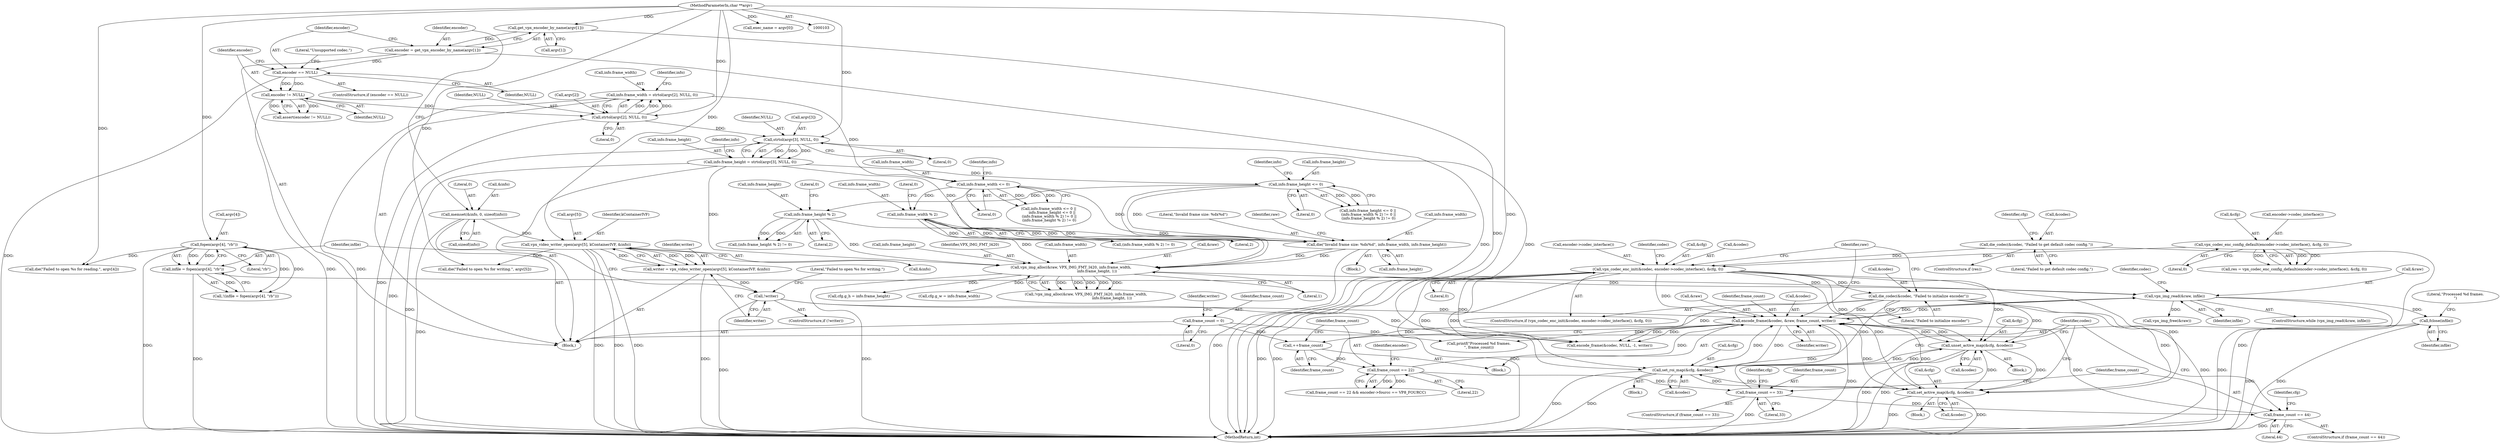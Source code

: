 digraph "0_Android_5a9753fca56f0eeb9f61e342b2fccffc364f9426_7@API" {
"1000448" [label="(Call,fclose(infile))"];
"1000385" [label="(Call,vpx_img_read(&raw, infile))"];
"1000250" [label="(Call,vpx_img_alloc(&raw, VPX_IMG_FMT_I420, info.frame_width,\n                                             info.frame_height, 1))"];
"1000226" [label="(Call,info.frame_width % 2)"];
"1000213" [label="(Call,info.frame_width <= 0)"];
"1000177" [label="(Call,info.frame_width = strtol(argv[2], NULL, 0))"];
"1000181" [label="(Call,strtol(argv[2], NULL, 0))"];
"1000105" [label="(MethodParameterIn,char **argv)"];
"1000167" [label="(Call,encoder != NULL)"];
"1000160" [label="(Call,encoder == NULL)"];
"1000153" [label="(Call,encoder = get_vpx_encoder_by_name(argv[1]))"];
"1000155" [label="(Call,get_vpx_encoder_by_name(argv[1]))"];
"1000240" [label="(Call,die(\"Invalid frame size: %dx%d\", info.frame_width, info.frame_height))"];
"1000187" [label="(Call,info.frame_height = strtol(argv[3], NULL, 0))"];
"1000191" [label="(Call,strtol(argv[3], NULL, 0))"];
"1000233" [label="(Call,info.frame_height % 2)"];
"1000219" [label="(Call,info.frame_height <= 0)"];
"1000430" [label="(Call,encode_frame(&codec, &raw, frame_count, writer))"];
"1000425" [label="(Call,unset_active_map(&cfg, &codec))"];
"1000373" [label="(Call,vpx_codec_enc_init(&codec, encoder->codec_interface(), &cfg, 0))"];
"1000277" [label="(Call,die_codec(&codec, \"Failed to get default codec config.\"))"];
"1000270" [label="(Call,vpx_codec_enc_config_default(encoder->codec_interface(), &cfg, 0))"];
"1000403" [label="(Call,set_roi_map(&cfg, &codec))"];
"1000414" [label="(Call,set_active_map(&cfg, &codec))"];
"1000380" [label="(Call,die_codec(&codec, \"Failed to initialize encoder\"))"];
"1000410" [label="(Call,frame_count == 33)"];
"1000394" [label="(Call,frame_count == 22)"];
"1000390" [label="(Call,++frame_count)"];
"1000114" [label="(Call,frame_count = 0)"];
"1000421" [label="(Call,frame_count == 44)"];
"1000351" [label="(Call,!writer)"];
"1000341" [label="(Call,writer = vpx_video_writer_open(argv[5], kContainerIVF, &info))"];
"1000343" [label="(Call,vpx_video_writer_open(argv[5], kContainerIVF, &info))"];
"1000147" [label="(Call,memset(&info, 0, sizeof(info)))"];
"1000360" [label="(Call,infile = fopen(argv[4], \"rb\"))"];
"1000362" [label="(Call,fopen(argv[4], \"rb\"))"];
"1000227" [label="(Call,info.frame_width)"];
"1000283" [label="(Identifier,cfg)"];
"1000177" [label="(Call,info.frame_width = strtol(argv[2], NULL, 0))"];
"1000241" [label="(Literal,\"Invalid frame size: %dx%d\")"];
"1000438" [label="(Call,encode_frame(&codec, NULL, -1, writer))"];
"1000385" [label="(Call,vpx_img_read(&raw, infile))"];
"1000388" [label="(Identifier,infile)"];
"1000226" [label="(Call,info.frame_width % 2)"];
"1000275" [label="(ControlStructure,if (res))"];
"1000359" [label="(Call,!(infile = fopen(argv[4], \"rb\")))"];
"1000277" [label="(Call,die_codec(&codec, \"Failed to get default codec config.\"))"];
"1000420" [label="(ControlStructure,if (frame_count == 44))"];
"1000252" [label="(Identifier,raw)"];
"1000367" [label="(Call,die(\"Failed to open %s for reading.\", argv[4]))"];
"1000416" [label="(Identifier,cfg)"];
"1000406" [label="(Call,&codec)"];
"1000166" [label="(Call,assert(encoder != NULL))"];
"1000399" [label="(Identifier,encoder)"];
"1000386" [label="(Call,&raw)"];
"1000257" [label="(Call,info.frame_height)"];
"1000187" [label="(Call,info.frame_height = strtol(argv[3], NULL, 0))"];
"1000250" [label="(Call,vpx_img_alloc(&raw, VPX_IMG_FMT_I420, info.frame_width,\n                                             info.frame_height, 1))"];
"1000272" [label="(Call,&cfg)"];
"1000417" [label="(Call,&codec)"];
"1000428" [label="(Call,&codec)"];
"1000213" [label="(Call,info.frame_width <= 0)"];
"1000233" [label="(Call,info.frame_height % 2)"];
"1000432" [label="(Identifier,codec)"];
"1000260" [label="(Literal,1)"];
"1000362" [label="(Call,fopen(argv[4], \"rb\"))"];
"1000450" [label="(Call,printf(\"Processed %d frames.\n\", frame_count))"];
"1000268" [label="(Call,res = vpx_codec_enc_config_default(encoder->codec_interface(), &cfg, 0))"];
"1000225" [label="(Call,(info.frame_width % 2) != 0)"];
"1000188" [label="(Call,info.frame_height)"];
"1000426" [label="(Call,&cfg)"];
"1000404" [label="(Call,&cfg)"];
"1000181" [label="(Call,strtol(argv[2], NULL, 0))"];
"1000270" [label="(Call,vpx_codec_enc_config_default(encoder->codec_interface(), &cfg, 0))"];
"1000185" [label="(Identifier,NULL)"];
"1000423" [label="(Literal,44)"];
"1000165" [label="(Literal,\"Unsupported codec.\")"];
"1000116" [label="(Literal,0)"];
"1000361" [label="(Identifier,infile)"];
"1000366" [label="(Literal,\"rb\")"];
"1000168" [label="(Identifier,encoder)"];
"1000253" [label="(Identifier,VPX_IMG_FMT_I420)"];
"1000424" [label="(Block,)"];
"1000115" [label="(Identifier,frame_count)"];
"1000212" [label="(Call,info.frame_width <= 0 ||\n      info.frame_height <= 0 ||\n (info.frame_width % 2) != 0 ||\n (info.frame_height % 2) != 0)"];
"1000433" [label="(Call,&raw)"];
"1000381" [label="(Call,&codec)"];
"1000230" [label="(Literal,2)"];
"1000159" [label="(ControlStructure,if (encoder == NULL))"];
"1000191" [label="(Call,strtol(argv[3], NULL, 0))"];
"1000105" [label="(MethodParameterIn,char **argv)"];
"1000162" [label="(Identifier,NULL)"];
"1000217" [label="(Literal,0)"];
"1000415" [label="(Call,&cfg)"];
"1000341" [label="(Call,writer = vpx_video_writer_open(argv[5], kContainerIVF, &info))"];
"1000410" [label="(Call,frame_count == 33)"];
"1000189" [label="(Identifier,info)"];
"1000376" [label="(Call,encoder->codec_interface())"];
"1000382" [label="(Identifier,codec)"];
"1000384" [label="(ControlStructure,while (vpx_img_read(&raw, infile)))"];
"1000387" [label="(Identifier,raw)"];
"1000245" [label="(Call,info.frame_height)"];
"1000242" [label="(Call,info.frame_width)"];
"1000352" [label="(Identifier,writer)"];
"1000148" [label="(Call,&info)"];
"1000228" [label="(Identifier,info)"];
"1000153" [label="(Call,encoder = get_vpx_encoder_by_name(argv[1]))"];
"1000350" [label="(ControlStructure,if (!writer))"];
"1000232" [label="(Call,(info.frame_height % 2) != 0)"];
"1000412" [label="(Literal,33)"];
"1000154" [label="(Identifier,encoder)"];
"1000396" [label="(Literal,22)"];
"1000448" [label="(Call,fclose(infile))"];
"1000427" [label="(Identifier,cfg)"];
"1000393" [label="(Call,frame_count == 22 && encoder->fourcc == VP8_FOURCC)"];
"1000451" [label="(Literal,\"Processed %d frames.\n\")"];
"1000151" [label="(Call,sizeof(info))"];
"1000169" [label="(Identifier,NULL)"];
"1000379" [label="(Literal,0)"];
"1000161" [label="(Identifier,encoder)"];
"1000440" [label="(Identifier,codec)"];
"1000409" [label="(ControlStructure,if (frame_count == 33))"];
"1000254" [label="(Call,info.frame_width)"];
"1000114" [label="(Call,frame_count = 0)"];
"1000200" [label="(Identifier,info)"];
"1000186" [label="(Literal,0)"];
"1000411" [label="(Identifier,frame_count)"];
"1000435" [label="(Identifier,frame_count)"];
"1000343" [label="(Call,vpx_video_writer_open(argv[5], kContainerIVF, &info))"];
"1000195" [label="(Identifier,NULL)"];
"1000383" [label="(Literal,\"Failed to initialize encoder\")"];
"1000342" [label="(Identifier,writer)"];
"1000155" [label="(Call,get_vpx_encoder_by_name(argv[1]))"];
"1000380" [label="(Call,die_codec(&codec, \"Failed to initialize encoder\"))"];
"1000377" [label="(Call,&cfg)"];
"1000240" [label="(Call,die(\"Invalid frame size: %dx%d\", info.frame_width, info.frame_height))"];
"1000344" [label="(Call,argv[5])"];
"1000234" [label="(Call,info.frame_height)"];
"1000468" [label="(MethodReturn,int)"];
"1000374" [label="(Call,&codec)"];
"1000363" [label="(Call,argv[4])"];
"1000431" [label="(Call,&codec)"];
"1000351" [label="(Call,!writer)"];
"1000196" [label="(Literal,0)"];
"1000271" [label="(Call,encoder->codec_interface())"];
"1000238" [label="(Literal,0)"];
"1000223" [label="(Literal,0)"];
"1000122" [label="(Identifier,writer)"];
"1000394" [label="(Call,frame_count == 22)"];
"1000147" [label="(Call,memset(&info, 0, sizeof(info)))"];
"1000449" [label="(Identifier,infile)"];
"1000391" [label="(Identifier,frame_count)"];
"1000347" [label="(Identifier,kContainerIVF)"];
"1000414" [label="(Call,set_active_map(&cfg, &codec))"];
"1000288" [label="(Call,cfg.g_h = info.frame_height)"];
"1000192" [label="(Call,argv[3])"];
"1000156" [label="(Call,argv[1])"];
"1000239" [label="(Block,)"];
"1000280" [label="(Literal,\"Failed to get default codec config.\")"];
"1000348" [label="(Call,&info)"];
"1000372" [label="(ControlStructure,if (vpx_codec_enc_init(&codec, encoder->codec_interface(), &cfg, 0)))"];
"1000220" [label="(Call,info.frame_height)"];
"1000150" [label="(Literal,0)"];
"1000436" [label="(Identifier,writer)"];
"1000218" [label="(Call,info.frame_height <= 0 ||\n (info.frame_width % 2) != 0 ||\n (info.frame_height % 2) != 0)"];
"1000389" [label="(Block,)"];
"1000390" [label="(Call,++frame_count)"];
"1000354" [label="(Literal,\"Failed to open %s for writing.\")"];
"1000182" [label="(Call,argv[2])"];
"1000251" [label="(Call,&raw)"];
"1000453" [label="(Call,vpx_img_free(&raw))"];
"1000219" [label="(Call,info.frame_height <= 0)"];
"1000214" [label="(Call,info.frame_width)"];
"1000395" [label="(Identifier,frame_count)"];
"1000178" [label="(Call,info.frame_width)"];
"1000281" [label="(Call,cfg.g_w = info.frame_width)"];
"1000402" [label="(Block,)"];
"1000249" [label="(Call,!vpx_img_alloc(&raw, VPX_IMG_FMT_I420, info.frame_width,\n                                             info.frame_height, 1))"];
"1000413" [label="(Block,)"];
"1000106" [label="(Block,)"];
"1000231" [label="(Literal,0)"];
"1000221" [label="(Identifier,info)"];
"1000425" [label="(Call,unset_active_map(&cfg, &codec))"];
"1000373" [label="(Call,vpx_codec_enc_init(&codec, encoder->codec_interface(), &cfg, 0))"];
"1000237" [label="(Literal,2)"];
"1000430" [label="(Call,encode_frame(&codec, &raw, frame_count, writer))"];
"1000421" [label="(Call,frame_count == 44)"];
"1000360" [label="(Call,infile = fopen(argv[4], \"rb\"))"];
"1000422" [label="(Identifier,frame_count)"];
"1000278" [label="(Call,&codec)"];
"1000353" [label="(Call,die(\"Failed to open %s for writing.\", argv[5]))"];
"1000160" [label="(Call,encoder == NULL)"];
"1000167" [label="(Call,encoder != NULL)"];
"1000403" [label="(Call,set_roi_map(&cfg, &codec))"];
"1000274" [label="(Literal,0)"];
"1000136" [label="(Call,exec_name = argv[0])"];
"1000448" -> "1000106"  [label="AST: "];
"1000448" -> "1000449"  [label="CFG: "];
"1000449" -> "1000448"  [label="AST: "];
"1000451" -> "1000448"  [label="CFG: "];
"1000448" -> "1000468"  [label="DDG: "];
"1000448" -> "1000468"  [label="DDG: "];
"1000385" -> "1000448"  [label="DDG: "];
"1000385" -> "1000384"  [label="AST: "];
"1000385" -> "1000388"  [label="CFG: "];
"1000386" -> "1000385"  [label="AST: "];
"1000388" -> "1000385"  [label="AST: "];
"1000391" -> "1000385"  [label="CFG: "];
"1000440" -> "1000385"  [label="CFG: "];
"1000385" -> "1000468"  [label="DDG: "];
"1000250" -> "1000385"  [label="DDG: "];
"1000430" -> "1000385"  [label="DDG: "];
"1000360" -> "1000385"  [label="DDG: "];
"1000385" -> "1000430"  [label="DDG: "];
"1000385" -> "1000453"  [label="DDG: "];
"1000250" -> "1000249"  [label="AST: "];
"1000250" -> "1000260"  [label="CFG: "];
"1000251" -> "1000250"  [label="AST: "];
"1000253" -> "1000250"  [label="AST: "];
"1000254" -> "1000250"  [label="AST: "];
"1000257" -> "1000250"  [label="AST: "];
"1000260" -> "1000250"  [label="AST: "];
"1000249" -> "1000250"  [label="CFG: "];
"1000250" -> "1000468"  [label="DDG: "];
"1000250" -> "1000249"  [label="DDG: "];
"1000250" -> "1000249"  [label="DDG: "];
"1000250" -> "1000249"  [label="DDG: "];
"1000250" -> "1000249"  [label="DDG: "];
"1000250" -> "1000249"  [label="DDG: "];
"1000226" -> "1000250"  [label="DDG: "];
"1000213" -> "1000250"  [label="DDG: "];
"1000240" -> "1000250"  [label="DDG: "];
"1000240" -> "1000250"  [label="DDG: "];
"1000187" -> "1000250"  [label="DDG: "];
"1000233" -> "1000250"  [label="DDG: "];
"1000219" -> "1000250"  [label="DDG: "];
"1000250" -> "1000281"  [label="DDG: "];
"1000250" -> "1000288"  [label="DDG: "];
"1000226" -> "1000225"  [label="AST: "];
"1000226" -> "1000230"  [label="CFG: "];
"1000227" -> "1000226"  [label="AST: "];
"1000230" -> "1000226"  [label="AST: "];
"1000231" -> "1000226"  [label="CFG: "];
"1000226" -> "1000225"  [label="DDG: "];
"1000226" -> "1000225"  [label="DDG: "];
"1000213" -> "1000226"  [label="DDG: "];
"1000226" -> "1000240"  [label="DDG: "];
"1000213" -> "1000212"  [label="AST: "];
"1000213" -> "1000217"  [label="CFG: "];
"1000214" -> "1000213"  [label="AST: "];
"1000217" -> "1000213"  [label="AST: "];
"1000221" -> "1000213"  [label="CFG: "];
"1000212" -> "1000213"  [label="CFG: "];
"1000213" -> "1000212"  [label="DDG: "];
"1000213" -> "1000212"  [label="DDG: "];
"1000177" -> "1000213"  [label="DDG: "];
"1000213" -> "1000240"  [label="DDG: "];
"1000177" -> "1000106"  [label="AST: "];
"1000177" -> "1000181"  [label="CFG: "];
"1000178" -> "1000177"  [label="AST: "];
"1000181" -> "1000177"  [label="AST: "];
"1000189" -> "1000177"  [label="CFG: "];
"1000177" -> "1000468"  [label="DDG: "];
"1000181" -> "1000177"  [label="DDG: "];
"1000181" -> "1000177"  [label="DDG: "];
"1000181" -> "1000177"  [label="DDG: "];
"1000181" -> "1000186"  [label="CFG: "];
"1000182" -> "1000181"  [label="AST: "];
"1000185" -> "1000181"  [label="AST: "];
"1000186" -> "1000181"  [label="AST: "];
"1000181" -> "1000468"  [label="DDG: "];
"1000105" -> "1000181"  [label="DDG: "];
"1000167" -> "1000181"  [label="DDG: "];
"1000181" -> "1000191"  [label="DDG: "];
"1000105" -> "1000103"  [label="AST: "];
"1000105" -> "1000468"  [label="DDG: "];
"1000105" -> "1000136"  [label="DDG: "];
"1000105" -> "1000155"  [label="DDG: "];
"1000105" -> "1000191"  [label="DDG: "];
"1000105" -> "1000343"  [label="DDG: "];
"1000105" -> "1000353"  [label="DDG: "];
"1000105" -> "1000362"  [label="DDG: "];
"1000105" -> "1000367"  [label="DDG: "];
"1000167" -> "1000166"  [label="AST: "];
"1000167" -> "1000169"  [label="CFG: "];
"1000168" -> "1000167"  [label="AST: "];
"1000169" -> "1000167"  [label="AST: "];
"1000166" -> "1000167"  [label="CFG: "];
"1000167" -> "1000468"  [label="DDG: "];
"1000167" -> "1000166"  [label="DDG: "];
"1000167" -> "1000166"  [label="DDG: "];
"1000160" -> "1000167"  [label="DDG: "];
"1000160" -> "1000167"  [label="DDG: "];
"1000160" -> "1000159"  [label="AST: "];
"1000160" -> "1000162"  [label="CFG: "];
"1000161" -> "1000160"  [label="AST: "];
"1000162" -> "1000160"  [label="AST: "];
"1000165" -> "1000160"  [label="CFG: "];
"1000168" -> "1000160"  [label="CFG: "];
"1000160" -> "1000468"  [label="DDG: "];
"1000153" -> "1000160"  [label="DDG: "];
"1000153" -> "1000106"  [label="AST: "];
"1000153" -> "1000155"  [label="CFG: "];
"1000154" -> "1000153"  [label="AST: "];
"1000155" -> "1000153"  [label="AST: "];
"1000161" -> "1000153"  [label="CFG: "];
"1000153" -> "1000468"  [label="DDG: "];
"1000155" -> "1000153"  [label="DDG: "];
"1000155" -> "1000156"  [label="CFG: "];
"1000156" -> "1000155"  [label="AST: "];
"1000155" -> "1000468"  [label="DDG: "];
"1000240" -> "1000239"  [label="AST: "];
"1000240" -> "1000245"  [label="CFG: "];
"1000241" -> "1000240"  [label="AST: "];
"1000242" -> "1000240"  [label="AST: "];
"1000245" -> "1000240"  [label="AST: "];
"1000252" -> "1000240"  [label="CFG: "];
"1000240" -> "1000468"  [label="DDG: "];
"1000187" -> "1000240"  [label="DDG: "];
"1000233" -> "1000240"  [label="DDG: "];
"1000219" -> "1000240"  [label="DDG: "];
"1000187" -> "1000106"  [label="AST: "];
"1000187" -> "1000191"  [label="CFG: "];
"1000188" -> "1000187"  [label="AST: "];
"1000191" -> "1000187"  [label="AST: "];
"1000200" -> "1000187"  [label="CFG: "];
"1000187" -> "1000468"  [label="DDG: "];
"1000191" -> "1000187"  [label="DDG: "];
"1000191" -> "1000187"  [label="DDG: "];
"1000191" -> "1000187"  [label="DDG: "];
"1000187" -> "1000219"  [label="DDG: "];
"1000191" -> "1000196"  [label="CFG: "];
"1000192" -> "1000191"  [label="AST: "];
"1000195" -> "1000191"  [label="AST: "];
"1000196" -> "1000191"  [label="AST: "];
"1000191" -> "1000468"  [label="DDG: "];
"1000191" -> "1000438"  [label="DDG: "];
"1000233" -> "1000232"  [label="AST: "];
"1000233" -> "1000237"  [label="CFG: "];
"1000234" -> "1000233"  [label="AST: "];
"1000237" -> "1000233"  [label="AST: "];
"1000238" -> "1000233"  [label="CFG: "];
"1000233" -> "1000232"  [label="DDG: "];
"1000233" -> "1000232"  [label="DDG: "];
"1000219" -> "1000233"  [label="DDG: "];
"1000219" -> "1000218"  [label="AST: "];
"1000219" -> "1000223"  [label="CFG: "];
"1000220" -> "1000219"  [label="AST: "];
"1000223" -> "1000219"  [label="AST: "];
"1000228" -> "1000219"  [label="CFG: "];
"1000218" -> "1000219"  [label="CFG: "];
"1000219" -> "1000218"  [label="DDG: "];
"1000219" -> "1000218"  [label="DDG: "];
"1000430" -> "1000389"  [label="AST: "];
"1000430" -> "1000436"  [label="CFG: "];
"1000431" -> "1000430"  [label="AST: "];
"1000433" -> "1000430"  [label="AST: "];
"1000435" -> "1000430"  [label="AST: "];
"1000436" -> "1000430"  [label="AST: "];
"1000387" -> "1000430"  [label="CFG: "];
"1000430" -> "1000468"  [label="DDG: "];
"1000430" -> "1000390"  [label="DDG: "];
"1000430" -> "1000403"  [label="DDG: "];
"1000430" -> "1000414"  [label="DDG: "];
"1000430" -> "1000425"  [label="DDG: "];
"1000425" -> "1000430"  [label="DDG: "];
"1000414" -> "1000430"  [label="DDG: "];
"1000403" -> "1000430"  [label="DDG: "];
"1000373" -> "1000430"  [label="DDG: "];
"1000380" -> "1000430"  [label="DDG: "];
"1000410" -> "1000430"  [label="DDG: "];
"1000421" -> "1000430"  [label="DDG: "];
"1000394" -> "1000430"  [label="DDG: "];
"1000351" -> "1000430"  [label="DDG: "];
"1000430" -> "1000438"  [label="DDG: "];
"1000430" -> "1000438"  [label="DDG: "];
"1000430" -> "1000450"  [label="DDG: "];
"1000425" -> "1000424"  [label="AST: "];
"1000425" -> "1000428"  [label="CFG: "];
"1000426" -> "1000425"  [label="AST: "];
"1000428" -> "1000425"  [label="AST: "];
"1000432" -> "1000425"  [label="CFG: "];
"1000425" -> "1000468"  [label="DDG: "];
"1000425" -> "1000468"  [label="DDG: "];
"1000425" -> "1000403"  [label="DDG: "];
"1000425" -> "1000414"  [label="DDG: "];
"1000373" -> "1000425"  [label="DDG: "];
"1000373" -> "1000425"  [label="DDG: "];
"1000403" -> "1000425"  [label="DDG: "];
"1000414" -> "1000425"  [label="DDG: "];
"1000380" -> "1000425"  [label="DDG: "];
"1000373" -> "1000372"  [label="AST: "];
"1000373" -> "1000379"  [label="CFG: "];
"1000374" -> "1000373"  [label="AST: "];
"1000376" -> "1000373"  [label="AST: "];
"1000377" -> "1000373"  [label="AST: "];
"1000379" -> "1000373"  [label="AST: "];
"1000382" -> "1000373"  [label="CFG: "];
"1000387" -> "1000373"  [label="CFG: "];
"1000373" -> "1000468"  [label="DDG: "];
"1000373" -> "1000468"  [label="DDG: "];
"1000373" -> "1000468"  [label="DDG: "];
"1000277" -> "1000373"  [label="DDG: "];
"1000270" -> "1000373"  [label="DDG: "];
"1000373" -> "1000380"  [label="DDG: "];
"1000373" -> "1000403"  [label="DDG: "];
"1000373" -> "1000403"  [label="DDG: "];
"1000373" -> "1000414"  [label="DDG: "];
"1000373" -> "1000414"  [label="DDG: "];
"1000373" -> "1000438"  [label="DDG: "];
"1000277" -> "1000275"  [label="AST: "];
"1000277" -> "1000280"  [label="CFG: "];
"1000278" -> "1000277"  [label="AST: "];
"1000280" -> "1000277"  [label="AST: "];
"1000283" -> "1000277"  [label="CFG: "];
"1000277" -> "1000468"  [label="DDG: "];
"1000270" -> "1000268"  [label="AST: "];
"1000270" -> "1000274"  [label="CFG: "];
"1000271" -> "1000270"  [label="AST: "];
"1000272" -> "1000270"  [label="AST: "];
"1000274" -> "1000270"  [label="AST: "];
"1000268" -> "1000270"  [label="CFG: "];
"1000270" -> "1000268"  [label="DDG: "];
"1000270" -> "1000268"  [label="DDG: "];
"1000270" -> "1000268"  [label="DDG: "];
"1000403" -> "1000402"  [label="AST: "];
"1000403" -> "1000406"  [label="CFG: "];
"1000404" -> "1000403"  [label="AST: "];
"1000406" -> "1000403"  [label="AST: "];
"1000432" -> "1000403"  [label="CFG: "];
"1000403" -> "1000468"  [label="DDG: "];
"1000403" -> "1000468"  [label="DDG: "];
"1000414" -> "1000403"  [label="DDG: "];
"1000380" -> "1000403"  [label="DDG: "];
"1000403" -> "1000414"  [label="DDG: "];
"1000414" -> "1000413"  [label="AST: "];
"1000414" -> "1000417"  [label="CFG: "];
"1000415" -> "1000414"  [label="AST: "];
"1000417" -> "1000414"  [label="AST: "];
"1000432" -> "1000414"  [label="CFG: "];
"1000414" -> "1000468"  [label="DDG: "];
"1000414" -> "1000468"  [label="DDG: "];
"1000380" -> "1000414"  [label="DDG: "];
"1000380" -> "1000372"  [label="AST: "];
"1000380" -> "1000383"  [label="CFG: "];
"1000381" -> "1000380"  [label="AST: "];
"1000383" -> "1000380"  [label="AST: "];
"1000387" -> "1000380"  [label="CFG: "];
"1000380" -> "1000468"  [label="DDG: "];
"1000380" -> "1000438"  [label="DDG: "];
"1000410" -> "1000409"  [label="AST: "];
"1000410" -> "1000412"  [label="CFG: "];
"1000411" -> "1000410"  [label="AST: "];
"1000412" -> "1000410"  [label="AST: "];
"1000416" -> "1000410"  [label="CFG: "];
"1000422" -> "1000410"  [label="CFG: "];
"1000410" -> "1000468"  [label="DDG: "];
"1000394" -> "1000410"  [label="DDG: "];
"1000410" -> "1000421"  [label="DDG: "];
"1000394" -> "1000393"  [label="AST: "];
"1000394" -> "1000396"  [label="CFG: "];
"1000395" -> "1000394"  [label="AST: "];
"1000396" -> "1000394"  [label="AST: "];
"1000399" -> "1000394"  [label="CFG: "];
"1000393" -> "1000394"  [label="CFG: "];
"1000394" -> "1000393"  [label="DDG: "];
"1000394" -> "1000393"  [label="DDG: "];
"1000390" -> "1000394"  [label="DDG: "];
"1000390" -> "1000389"  [label="AST: "];
"1000390" -> "1000391"  [label="CFG: "];
"1000391" -> "1000390"  [label="AST: "];
"1000395" -> "1000390"  [label="CFG: "];
"1000114" -> "1000390"  [label="DDG: "];
"1000114" -> "1000106"  [label="AST: "];
"1000114" -> "1000116"  [label="CFG: "];
"1000115" -> "1000114"  [label="AST: "];
"1000116" -> "1000114"  [label="AST: "];
"1000122" -> "1000114"  [label="CFG: "];
"1000114" -> "1000450"  [label="DDG: "];
"1000421" -> "1000420"  [label="AST: "];
"1000421" -> "1000423"  [label="CFG: "];
"1000422" -> "1000421"  [label="AST: "];
"1000423" -> "1000421"  [label="AST: "];
"1000427" -> "1000421"  [label="CFG: "];
"1000432" -> "1000421"  [label="CFG: "];
"1000421" -> "1000468"  [label="DDG: "];
"1000351" -> "1000350"  [label="AST: "];
"1000351" -> "1000352"  [label="CFG: "];
"1000352" -> "1000351"  [label="AST: "];
"1000354" -> "1000351"  [label="CFG: "];
"1000361" -> "1000351"  [label="CFG: "];
"1000351" -> "1000468"  [label="DDG: "];
"1000341" -> "1000351"  [label="DDG: "];
"1000351" -> "1000438"  [label="DDG: "];
"1000341" -> "1000106"  [label="AST: "];
"1000341" -> "1000343"  [label="CFG: "];
"1000342" -> "1000341"  [label="AST: "];
"1000343" -> "1000341"  [label="AST: "];
"1000352" -> "1000341"  [label="CFG: "];
"1000341" -> "1000468"  [label="DDG: "];
"1000343" -> "1000341"  [label="DDG: "];
"1000343" -> "1000341"  [label="DDG: "];
"1000343" -> "1000341"  [label="DDG: "];
"1000343" -> "1000348"  [label="CFG: "];
"1000344" -> "1000343"  [label="AST: "];
"1000347" -> "1000343"  [label="AST: "];
"1000348" -> "1000343"  [label="AST: "];
"1000343" -> "1000468"  [label="DDG: "];
"1000343" -> "1000468"  [label="DDG: "];
"1000343" -> "1000468"  [label="DDG: "];
"1000147" -> "1000343"  [label="DDG: "];
"1000343" -> "1000353"  [label="DDG: "];
"1000147" -> "1000106"  [label="AST: "];
"1000147" -> "1000151"  [label="CFG: "];
"1000148" -> "1000147"  [label="AST: "];
"1000150" -> "1000147"  [label="AST: "];
"1000151" -> "1000147"  [label="AST: "];
"1000154" -> "1000147"  [label="CFG: "];
"1000147" -> "1000468"  [label="DDG: "];
"1000360" -> "1000359"  [label="AST: "];
"1000360" -> "1000362"  [label="CFG: "];
"1000361" -> "1000360"  [label="AST: "];
"1000362" -> "1000360"  [label="AST: "];
"1000359" -> "1000360"  [label="CFG: "];
"1000360" -> "1000468"  [label="DDG: "];
"1000360" -> "1000359"  [label="DDG: "];
"1000362" -> "1000360"  [label="DDG: "];
"1000362" -> "1000360"  [label="DDG: "];
"1000362" -> "1000366"  [label="CFG: "];
"1000363" -> "1000362"  [label="AST: "];
"1000366" -> "1000362"  [label="AST: "];
"1000362" -> "1000468"  [label="DDG: "];
"1000362" -> "1000359"  [label="DDG: "];
"1000362" -> "1000359"  [label="DDG: "];
"1000362" -> "1000367"  [label="DDG: "];
}
